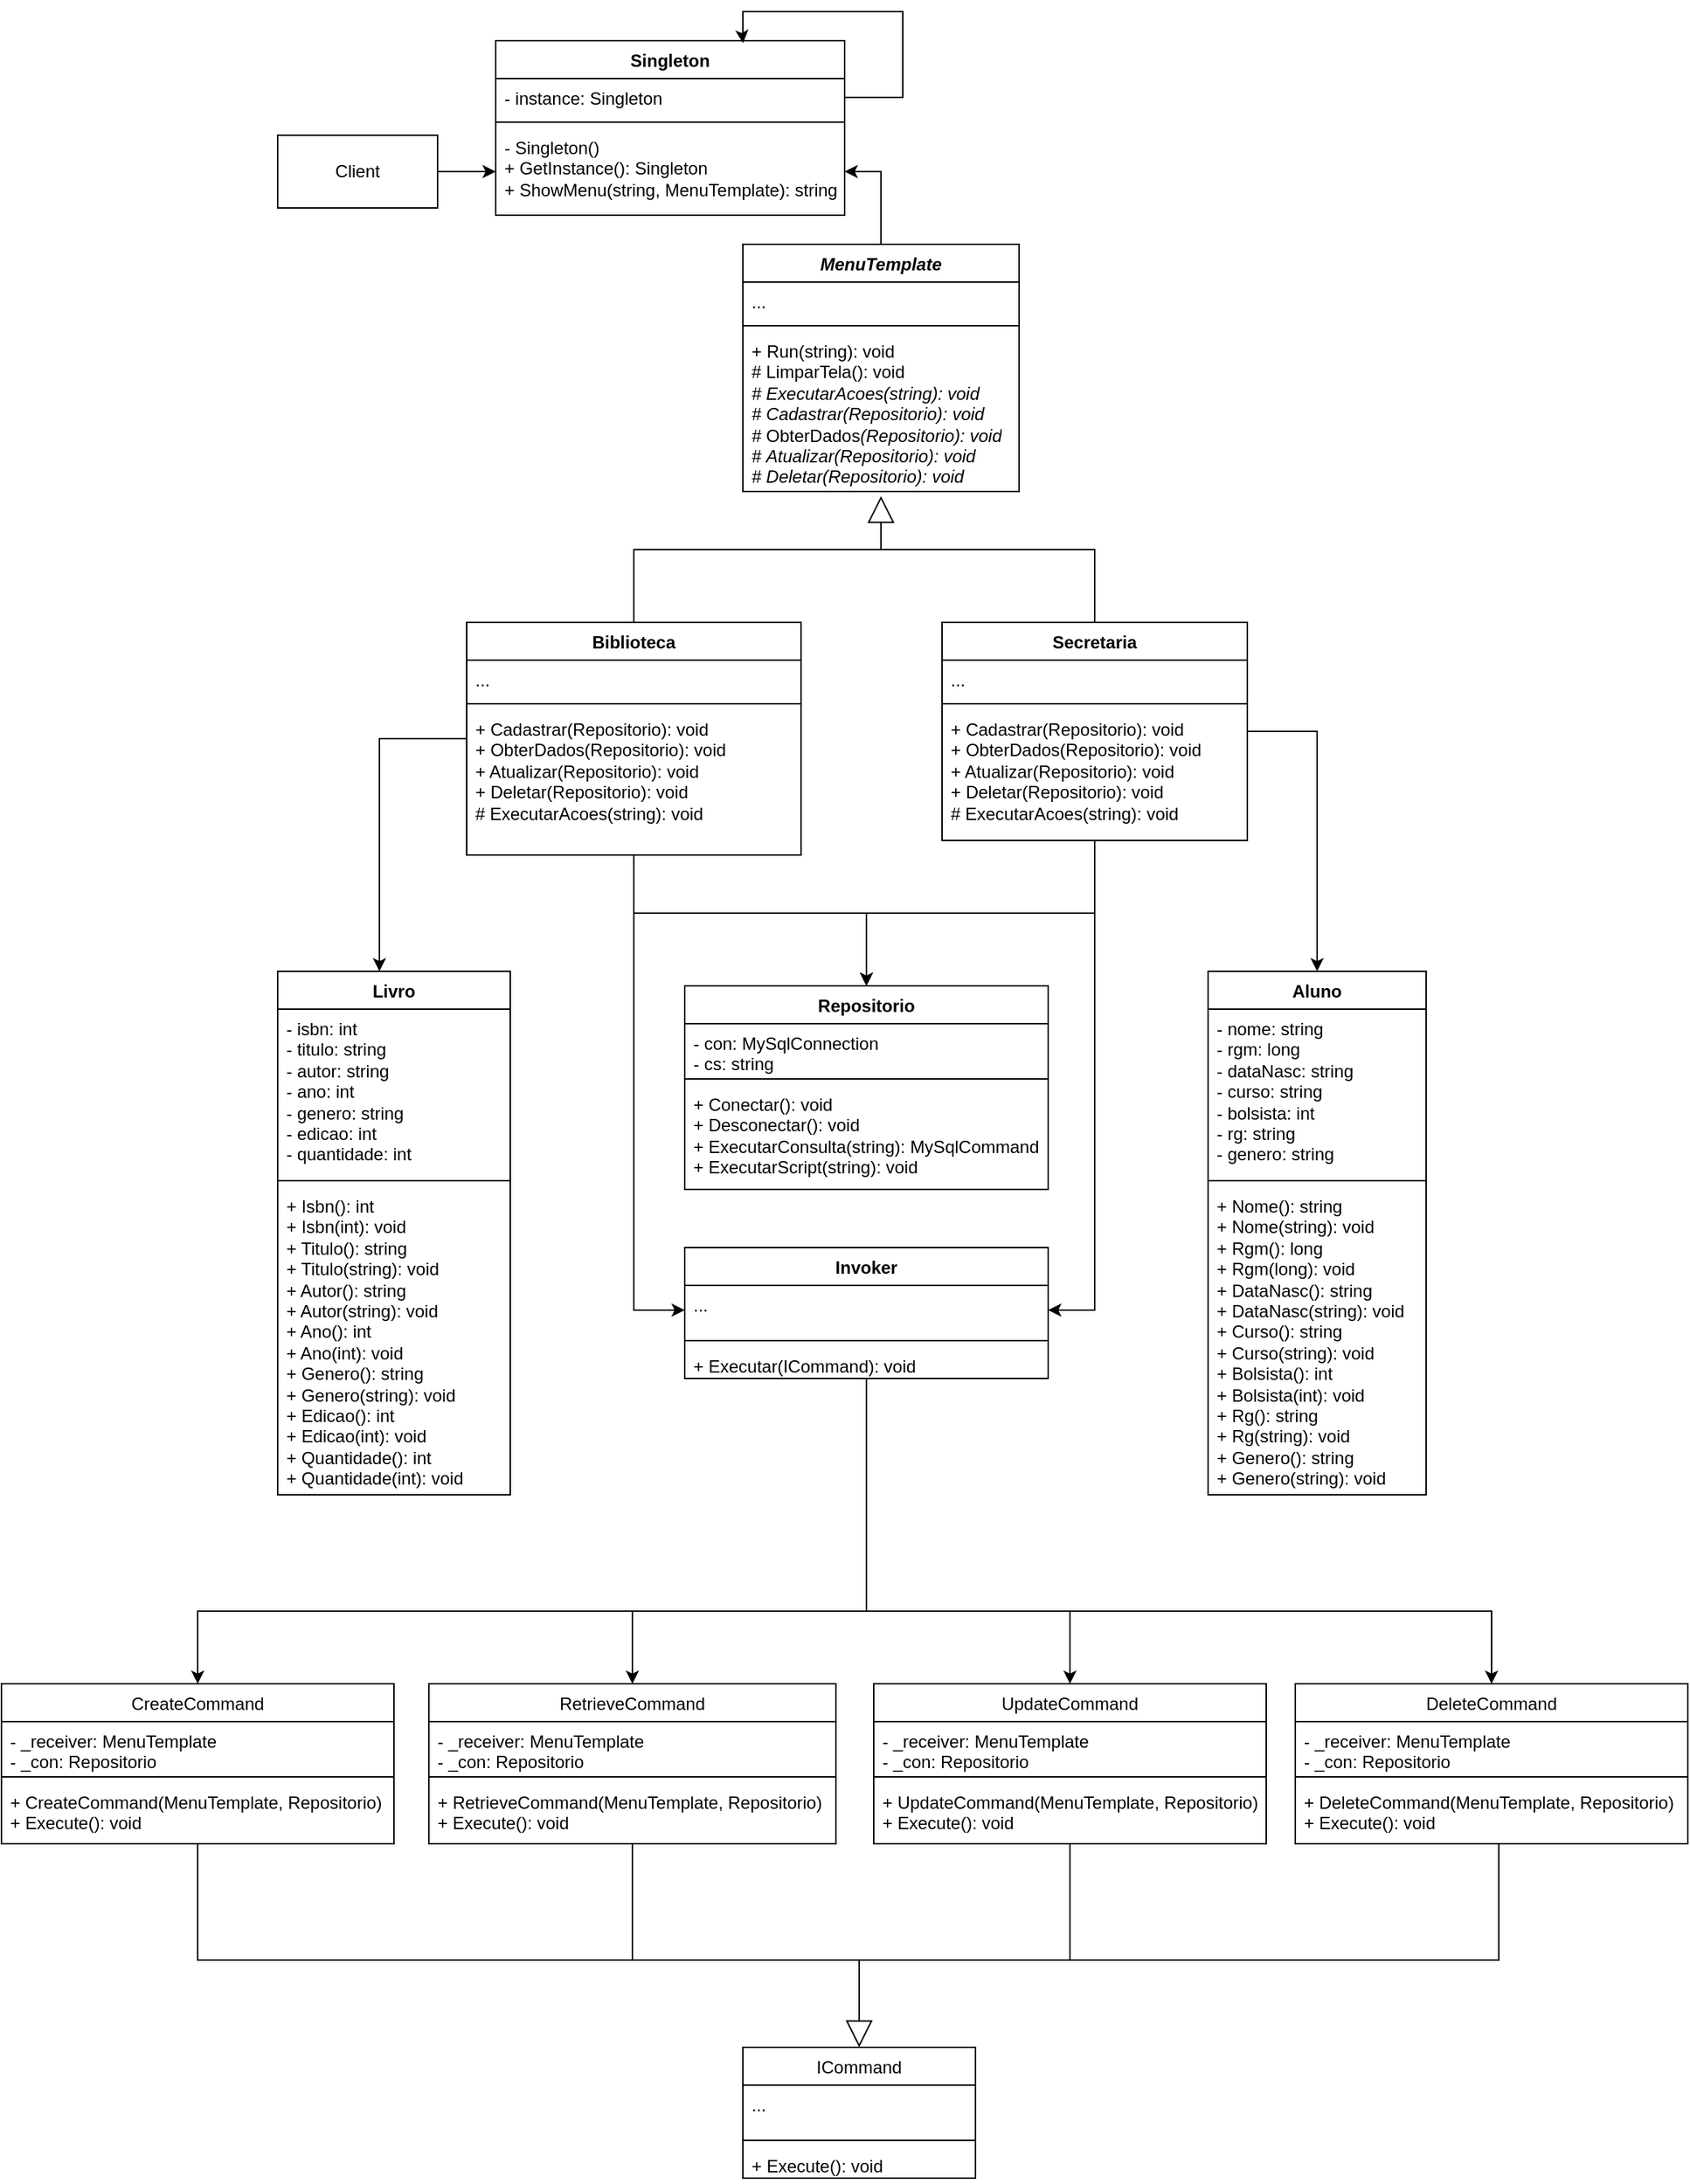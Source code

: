 <mxfile version="24.2.5" type="github">
  <diagram name="Página-1" id="m7eVMlrmM33D4-53V9Jl">
    <mxGraphModel dx="2427" dy="851" grid="1" gridSize="10" guides="1" tooltips="1" connect="1" arrows="1" fold="1" page="1" pageScale="1" pageWidth="827" pageHeight="1169" math="0" shadow="0">
      <root>
        <mxCell id="0" />
        <mxCell id="1" parent="0" />
        <mxCell id="jbsVPqTqM8B3IsOXwgra-6" value="Singleton" style="swimlane;fontStyle=1;align=center;verticalAlign=top;childLayout=stackLayout;horizontal=1;startSize=26;horizontalStack=0;resizeParent=1;resizeParentMax=0;resizeLast=0;collapsible=1;marginBottom=0;whiteSpace=wrap;html=1;" parent="1" vertex="1">
          <mxGeometry x="310" y="240" width="240" height="120" as="geometry" />
        </mxCell>
        <mxCell id="jbsVPqTqM8B3IsOXwgra-14" style="edgeStyle=orthogonalEdgeStyle;rounded=0;orthogonalLoop=1;jettySize=auto;html=1;exitX=1;exitY=0.5;exitDx=0;exitDy=0;entryX=0.709;entryY=0.014;entryDx=0;entryDy=0;entryPerimeter=0;" parent="jbsVPqTqM8B3IsOXwgra-6" source="jbsVPqTqM8B3IsOXwgra-7" target="jbsVPqTqM8B3IsOXwgra-6" edge="1">
          <mxGeometry relative="1" as="geometry">
            <mxPoint x="170" y="10" as="targetPoint" />
            <Array as="points">
              <mxPoint x="280" y="39" />
              <mxPoint x="280" y="-20" />
              <mxPoint x="170" y="-20" />
              <mxPoint x="170" />
            </Array>
          </mxGeometry>
        </mxCell>
        <mxCell id="jbsVPqTqM8B3IsOXwgra-7" value="- instance: Singleton" style="text;strokeColor=none;fillColor=none;align=left;verticalAlign=top;spacingLeft=4;spacingRight=4;overflow=hidden;rotatable=0;points=[[0,0.5],[1,0.5]];portConstraint=eastwest;whiteSpace=wrap;html=1;" parent="jbsVPqTqM8B3IsOXwgra-6" vertex="1">
          <mxGeometry y="26" width="240" height="26" as="geometry" />
        </mxCell>
        <mxCell id="jbsVPqTqM8B3IsOXwgra-8" value="" style="line;strokeWidth=1;fillColor=none;align=left;verticalAlign=middle;spacingTop=-1;spacingLeft=3;spacingRight=3;rotatable=0;labelPosition=right;points=[];portConstraint=eastwest;strokeColor=inherit;" parent="jbsVPqTqM8B3IsOXwgra-6" vertex="1">
          <mxGeometry y="52" width="240" height="8" as="geometry" />
        </mxCell>
        <mxCell id="jbsVPqTqM8B3IsOXwgra-9" value="&lt;div&gt;- Singleton()&lt;/div&gt;+ GetInstance(): Singleton&lt;div&gt;+ ShowMenu(string, MenuTemplate): string&lt;/div&gt;" style="text;strokeColor=none;fillColor=none;align=left;verticalAlign=top;spacingLeft=4;spacingRight=4;overflow=hidden;rotatable=0;points=[[0,0.5],[1,0.5]];portConstraint=eastwest;whiteSpace=wrap;html=1;" parent="jbsVPqTqM8B3IsOXwgra-6" vertex="1">
          <mxGeometry y="60" width="240" height="60" as="geometry" />
        </mxCell>
        <mxCell id="jbsVPqTqM8B3IsOXwgra-11" style="edgeStyle=orthogonalEdgeStyle;rounded=0;orthogonalLoop=1;jettySize=auto;html=1;entryX=0;entryY=0.5;entryDx=0;entryDy=0;" parent="1" source="jbsVPqTqM8B3IsOXwgra-10" target="jbsVPqTqM8B3IsOXwgra-9" edge="1">
          <mxGeometry relative="1" as="geometry" />
        </mxCell>
        <mxCell id="jbsVPqTqM8B3IsOXwgra-10" value="Client" style="html=1;whiteSpace=wrap;" parent="1" vertex="1">
          <mxGeometry x="160" y="305" width="110" height="50" as="geometry" />
        </mxCell>
        <mxCell id="jbsVPqTqM8B3IsOXwgra-57" style="edgeStyle=orthogonalEdgeStyle;rounded=0;orthogonalLoop=1;jettySize=auto;html=1;entryX=1;entryY=0.5;entryDx=0;entryDy=0;" parent="1" source="jbsVPqTqM8B3IsOXwgra-16" target="jbsVPqTqM8B3IsOXwgra-9" edge="1">
          <mxGeometry relative="1" as="geometry" />
        </mxCell>
        <mxCell id="jbsVPqTqM8B3IsOXwgra-16" value="&lt;i&gt;MenuTemplate&lt;/i&gt;" style="swimlane;fontStyle=1;align=center;verticalAlign=top;childLayout=stackLayout;horizontal=1;startSize=26;horizontalStack=0;resizeParent=1;resizeParentMax=0;resizeLast=0;collapsible=1;marginBottom=0;whiteSpace=wrap;html=1;" parent="1" vertex="1">
          <mxGeometry x="480" y="380" width="190" height="170" as="geometry" />
        </mxCell>
        <mxCell id="jbsVPqTqM8B3IsOXwgra-17" value="..." style="text;strokeColor=none;fillColor=none;align=left;verticalAlign=top;spacingLeft=4;spacingRight=4;overflow=hidden;rotatable=0;points=[[0,0.5],[1,0.5]];portConstraint=eastwest;whiteSpace=wrap;html=1;" parent="jbsVPqTqM8B3IsOXwgra-16" vertex="1">
          <mxGeometry y="26" width="190" height="26" as="geometry" />
        </mxCell>
        <mxCell id="jbsVPqTqM8B3IsOXwgra-18" value="" style="line;strokeWidth=1;fillColor=none;align=left;verticalAlign=middle;spacingTop=-1;spacingLeft=3;spacingRight=3;rotatable=0;labelPosition=right;points=[];portConstraint=eastwest;strokeColor=inherit;" parent="jbsVPqTqM8B3IsOXwgra-16" vertex="1">
          <mxGeometry y="52" width="190" height="8" as="geometry" />
        </mxCell>
        <mxCell id="jbsVPqTqM8B3IsOXwgra-19" value="+ Run(string): void&lt;div&gt;# LimparTela(): void&lt;/div&gt;&lt;div&gt;&lt;i&gt;#&lt;/i&gt; &lt;i&gt;ExecutarAcoes(string): void&lt;/i&gt;&lt;/div&gt;&lt;div&gt;&lt;i&gt;#&lt;/i&gt;&amp;nbsp;&lt;i&gt;Cadastrar(Repositorio): void&lt;/i&gt;&lt;i&gt;&lt;br&gt;&lt;/i&gt;&lt;/div&gt;&lt;div&gt;&lt;i&gt;#&lt;/i&gt;&amp;nbsp;ObterDados&lt;i&gt;(&lt;/i&gt;&lt;i&gt;Repositorio&lt;/i&gt;&lt;i&gt;): void&lt;/i&gt;&lt;i&gt;&lt;br&gt;&lt;/i&gt;&lt;/div&gt;&lt;div&gt;&lt;i&gt;#&lt;/i&gt;&amp;nbsp;&lt;i&gt;Atualizar(&lt;/i&gt;&lt;i&gt;Repositorio&lt;/i&gt;&lt;i&gt;): void&lt;/i&gt;&lt;i&gt;&lt;br&gt;&lt;/i&gt;&lt;/div&gt;&lt;div&gt;&lt;i&gt;#&lt;/i&gt;&amp;nbsp;&lt;i&gt;Deletar(&lt;/i&gt;&lt;i&gt;Repositorio&lt;/i&gt;&lt;i&gt;): void&lt;/i&gt;&lt;i&gt;&lt;br&gt;&lt;/i&gt;&lt;/div&gt;" style="text;strokeColor=none;fillColor=none;align=left;verticalAlign=top;spacingLeft=4;spacingRight=4;overflow=hidden;rotatable=0;points=[[0,0.5],[1,0.5]];portConstraint=eastwest;whiteSpace=wrap;html=1;" parent="jbsVPqTqM8B3IsOXwgra-16" vertex="1">
          <mxGeometry y="60" width="190" height="110" as="geometry" />
        </mxCell>
        <mxCell id="6xOHouKo2-n_l-Ya3LUc-6" style="edgeStyle=orthogonalEdgeStyle;rounded=0;orthogonalLoop=1;jettySize=auto;html=1;" edge="1" parent="1" source="jbsVPqTqM8B3IsOXwgra-20" target="jbsVPqTqM8B3IsOXwgra-44">
          <mxGeometry relative="1" as="geometry">
            <Array as="points">
              <mxPoint x="230" y="720" />
            </Array>
          </mxGeometry>
        </mxCell>
        <mxCell id="6xOHouKo2-n_l-Ya3LUc-22" style="edgeStyle=orthogonalEdgeStyle;rounded=0;orthogonalLoop=1;jettySize=auto;html=1;" edge="1" parent="1" source="jbsVPqTqM8B3IsOXwgra-20" target="6xOHouKo2-n_l-Ya3LUc-15">
          <mxGeometry relative="1" as="geometry" />
        </mxCell>
        <mxCell id="6xOHouKo2-n_l-Ya3LUc-51" style="edgeStyle=orthogonalEdgeStyle;rounded=0;orthogonalLoop=1;jettySize=auto;html=1;" edge="1" parent="1" source="jbsVPqTqM8B3IsOXwgra-20" target="6xOHouKo2-n_l-Ya3LUc-7">
          <mxGeometry relative="1" as="geometry">
            <Array as="points">
              <mxPoint x="405" y="840" />
              <mxPoint x="565" y="840" />
            </Array>
          </mxGeometry>
        </mxCell>
        <mxCell id="jbsVPqTqM8B3IsOXwgra-20" value="Biblioteca" style="swimlane;fontStyle=1;align=center;verticalAlign=top;childLayout=stackLayout;horizontal=1;startSize=26;horizontalStack=0;resizeParent=1;resizeParentMax=0;resizeLast=0;collapsible=1;marginBottom=0;whiteSpace=wrap;html=1;" parent="1" vertex="1">
          <mxGeometry x="290" y="640" width="230" height="160" as="geometry" />
        </mxCell>
        <mxCell id="jbsVPqTqM8B3IsOXwgra-21" value="..." style="text;strokeColor=none;fillColor=none;align=left;verticalAlign=top;spacingLeft=4;spacingRight=4;overflow=hidden;rotatable=0;points=[[0,0.5],[1,0.5]];portConstraint=eastwest;whiteSpace=wrap;html=1;" parent="jbsVPqTqM8B3IsOXwgra-20" vertex="1">
          <mxGeometry y="26" width="230" height="26" as="geometry" />
        </mxCell>
        <mxCell id="jbsVPqTqM8B3IsOXwgra-22" value="" style="line;strokeWidth=1;fillColor=none;align=left;verticalAlign=middle;spacingTop=-1;spacingLeft=3;spacingRight=3;rotatable=0;labelPosition=right;points=[];portConstraint=eastwest;strokeColor=inherit;" parent="jbsVPqTqM8B3IsOXwgra-20" vertex="1">
          <mxGeometry y="52" width="230" height="8" as="geometry" />
        </mxCell>
        <mxCell id="jbsVPqTqM8B3IsOXwgra-23" value="+ Cadastrar(Repositorio): void&lt;div&gt;+ ObterDados(Repositorio): void&lt;br&gt;&lt;/div&gt;&lt;div&gt;+ Atualizar(Repositorio): void&lt;br&gt;&lt;/div&gt;&lt;div&gt;+ Deletar(Repositorio): void&lt;br&gt;&lt;/div&gt;&lt;div&gt;# ExecutarAcoes(string): void&lt;/div&gt;" style="text;strokeColor=none;fillColor=none;align=left;verticalAlign=top;spacingLeft=4;spacingRight=4;overflow=hidden;rotatable=0;points=[[0,0.5],[1,0.5]];portConstraint=eastwest;whiteSpace=wrap;html=1;" parent="jbsVPqTqM8B3IsOXwgra-20" vertex="1">
          <mxGeometry y="60" width="230" height="100" as="geometry" />
        </mxCell>
        <mxCell id="6xOHouKo2-n_l-Ya3LUc-5" style="edgeStyle=orthogonalEdgeStyle;rounded=0;orthogonalLoop=1;jettySize=auto;html=1;" edge="1" parent="1" source="jbsVPqTqM8B3IsOXwgra-24" target="jbsVPqTqM8B3IsOXwgra-48">
          <mxGeometry relative="1" as="geometry">
            <Array as="points">
              <mxPoint x="875" y="715" />
            </Array>
          </mxGeometry>
        </mxCell>
        <mxCell id="6xOHouKo2-n_l-Ya3LUc-23" style="edgeStyle=orthogonalEdgeStyle;rounded=0;orthogonalLoop=1;jettySize=auto;html=1;" edge="1" parent="1" source="jbsVPqTqM8B3IsOXwgra-24" target="6xOHouKo2-n_l-Ya3LUc-15">
          <mxGeometry relative="1" as="geometry" />
        </mxCell>
        <mxCell id="6xOHouKo2-n_l-Ya3LUc-50" style="edgeStyle=orthogonalEdgeStyle;rounded=0;orthogonalLoop=1;jettySize=auto;html=1;" edge="1" parent="1" source="jbsVPqTqM8B3IsOXwgra-24" target="6xOHouKo2-n_l-Ya3LUc-7">
          <mxGeometry relative="1" as="geometry">
            <Array as="points">
              <mxPoint x="722" y="840" />
              <mxPoint x="565" y="840" />
            </Array>
          </mxGeometry>
        </mxCell>
        <mxCell id="jbsVPqTqM8B3IsOXwgra-24" value="Secretaria" style="swimlane;fontStyle=1;align=center;verticalAlign=top;childLayout=stackLayout;horizontal=1;startSize=26;horizontalStack=0;resizeParent=1;resizeParentMax=0;resizeLast=0;collapsible=1;marginBottom=0;whiteSpace=wrap;html=1;" parent="1" vertex="1">
          <mxGeometry x="617" y="640" width="210" height="150" as="geometry" />
        </mxCell>
        <mxCell id="jbsVPqTqM8B3IsOXwgra-25" value="..." style="text;strokeColor=none;fillColor=none;align=left;verticalAlign=top;spacingLeft=4;spacingRight=4;overflow=hidden;rotatable=0;points=[[0,0.5],[1,0.5]];portConstraint=eastwest;whiteSpace=wrap;html=1;" parent="jbsVPqTqM8B3IsOXwgra-24" vertex="1">
          <mxGeometry y="26" width="210" height="26" as="geometry" />
        </mxCell>
        <mxCell id="jbsVPqTqM8B3IsOXwgra-26" value="" style="line;strokeWidth=1;fillColor=none;align=left;verticalAlign=middle;spacingTop=-1;spacingLeft=3;spacingRight=3;rotatable=0;labelPosition=right;points=[];portConstraint=eastwest;strokeColor=inherit;" parent="jbsVPqTqM8B3IsOXwgra-24" vertex="1">
          <mxGeometry y="52" width="210" height="8" as="geometry" />
        </mxCell>
        <mxCell id="jbsVPqTqM8B3IsOXwgra-27" value="+ Cadastrar(Repositorio): void&lt;div&gt;+ ObterDados(Repositorio): void&lt;br&gt;&lt;/div&gt;&lt;div&gt;+ Atualizar(Repositorio): void&lt;br&gt;&lt;/div&gt;&lt;div&gt;+ Deletar(Repositorio): void&lt;br&gt;&lt;/div&gt;&lt;div&gt;# ExecutarAcoes(string): void&lt;br&gt;&lt;/div&gt;" style="text;strokeColor=none;fillColor=none;align=left;verticalAlign=top;spacingLeft=4;spacingRight=4;overflow=hidden;rotatable=0;points=[[0,0.5],[1,0.5]];portConstraint=eastwest;whiteSpace=wrap;html=1;" parent="jbsVPqTqM8B3IsOXwgra-24" vertex="1">
          <mxGeometry y="60" width="210" height="90" as="geometry" />
        </mxCell>
        <mxCell id="jbsVPqTqM8B3IsOXwgra-32" value="" style="endArrow=block;endSize=16;endFill=0;html=1;rounded=0;exitX=0.5;exitY=0;exitDx=0;exitDy=0;entryX=0.5;entryY=1.029;entryDx=0;entryDy=0;entryPerimeter=0;" parent="1" source="jbsVPqTqM8B3IsOXwgra-20" target="jbsVPqTqM8B3IsOXwgra-19" edge="1">
          <mxGeometry x="0.607" y="-43" width="160" relative="1" as="geometry">
            <mxPoint x="470" y="610" as="sourcePoint" />
            <mxPoint x="580" y="580" as="targetPoint" />
            <Array as="points">
              <mxPoint x="405" y="590" />
              <mxPoint x="575" y="590" />
            </Array>
            <mxPoint as="offset" />
          </mxGeometry>
        </mxCell>
        <mxCell id="jbsVPqTqM8B3IsOXwgra-39" value="" style="endArrow=none;html=1;edgeStyle=orthogonalEdgeStyle;rounded=0;entryX=0.5;entryY=0;entryDx=0;entryDy=0;" parent="1" target="jbsVPqTqM8B3IsOXwgra-24" edge="1">
          <mxGeometry relative="1" as="geometry">
            <mxPoint x="560" y="590" as="sourcePoint" />
            <mxPoint x="737" y="585" as="targetPoint" />
            <Array as="points">
              <mxPoint x="722" y="590" />
            </Array>
          </mxGeometry>
        </mxCell>
        <mxCell id="jbsVPqTqM8B3IsOXwgra-44" value="Livro" style="swimlane;fontStyle=1;align=center;verticalAlign=top;childLayout=stackLayout;horizontal=1;startSize=26;horizontalStack=0;resizeParent=1;resizeParentMax=0;resizeLast=0;collapsible=1;marginBottom=0;whiteSpace=wrap;html=1;" parent="1" vertex="1">
          <mxGeometry x="160" y="880" width="160" height="360" as="geometry" />
        </mxCell>
        <mxCell id="jbsVPqTqM8B3IsOXwgra-45" value="- isbn: int&lt;div&gt;- titulo: string&lt;br&gt;&lt;/div&gt;&lt;div&gt;- autor: string&lt;br&gt;&lt;/div&gt;&lt;div&gt;- ano: int&lt;br&gt;&lt;/div&gt;&lt;div&gt;- genero: string&lt;br&gt;&lt;/div&gt;&lt;div&gt;- edicao: int&lt;br&gt;&lt;/div&gt;&lt;div&gt;- quantidade: int&lt;br&gt;&lt;/div&gt;" style="text;strokeColor=none;fillColor=none;align=left;verticalAlign=top;spacingLeft=4;spacingRight=4;overflow=hidden;rotatable=0;points=[[0,0.5],[1,0.5]];portConstraint=eastwest;whiteSpace=wrap;html=1;" parent="jbsVPqTqM8B3IsOXwgra-44" vertex="1">
          <mxGeometry y="26" width="160" height="114" as="geometry" />
        </mxCell>
        <mxCell id="jbsVPqTqM8B3IsOXwgra-46" value="" style="line;strokeWidth=1;fillColor=none;align=left;verticalAlign=middle;spacingTop=-1;spacingLeft=3;spacingRight=3;rotatable=0;labelPosition=right;points=[];portConstraint=eastwest;strokeColor=inherit;" parent="jbsVPqTqM8B3IsOXwgra-44" vertex="1">
          <mxGeometry y="140" width="160" height="8" as="geometry" />
        </mxCell>
        <mxCell id="jbsVPqTqM8B3IsOXwgra-47" value="+ Isbn(): int&lt;br&gt;+ Isbn(int): void&lt;div&gt;+ Titulo(): string&lt;br&gt;+ Titulo(string): void&lt;br&gt;&lt;/div&gt;&lt;div&gt;+ Autor(): string&lt;br&gt;+ Autor(string): void&lt;br&gt;&lt;/div&gt;&lt;div&gt;+ Ano(): int&lt;br&gt;+ Ano(int): void&lt;br&gt;&lt;/div&gt;&lt;div&gt;+ Genero(): string&lt;br&gt;+ Genero(string): void&lt;br&gt;&lt;/div&gt;&lt;div&gt;+ Edicao(): int&lt;br&gt;+ Edicao(int): void&lt;br&gt;&lt;/div&gt;&lt;div&gt;+ Quantidade(): int&lt;br&gt;+ Quantidade(int): void&lt;br&gt;&lt;/div&gt;" style="text;strokeColor=none;fillColor=none;align=left;verticalAlign=top;spacingLeft=4;spacingRight=4;overflow=hidden;rotatable=0;points=[[0,0.5],[1,0.5]];portConstraint=eastwest;whiteSpace=wrap;html=1;" parent="jbsVPqTqM8B3IsOXwgra-44" vertex="1">
          <mxGeometry y="148" width="160" height="212" as="geometry" />
        </mxCell>
        <mxCell id="jbsVPqTqM8B3IsOXwgra-48" value="Aluno" style="swimlane;fontStyle=1;align=center;verticalAlign=top;childLayout=stackLayout;horizontal=1;startSize=26;horizontalStack=0;resizeParent=1;resizeParentMax=0;resizeLast=0;collapsible=1;marginBottom=0;whiteSpace=wrap;html=1;" parent="1" vertex="1">
          <mxGeometry x="800" y="880" width="150" height="360" as="geometry" />
        </mxCell>
        <mxCell id="jbsVPqTqM8B3IsOXwgra-49" value="- nome: string&lt;div&gt;- rgm: long&lt;br&gt;&lt;/div&gt;&lt;div&gt;- dataNasc: string&lt;br&gt;&lt;/div&gt;&lt;div&gt;- curso: string&lt;br&gt;&lt;/div&gt;&lt;div&gt;- bolsista: int&lt;br&gt;&lt;/div&gt;&lt;div&gt;- rg: string&lt;br&gt;&lt;/div&gt;&lt;div&gt;- genero: string&lt;/div&gt;" style="text;strokeColor=none;fillColor=none;align=left;verticalAlign=top;spacingLeft=4;spacingRight=4;overflow=hidden;rotatable=0;points=[[0,0.5],[1,0.5]];portConstraint=eastwest;whiteSpace=wrap;html=1;" parent="jbsVPqTqM8B3IsOXwgra-48" vertex="1">
          <mxGeometry y="26" width="150" height="114" as="geometry" />
        </mxCell>
        <mxCell id="jbsVPqTqM8B3IsOXwgra-50" value="" style="line;strokeWidth=1;fillColor=none;align=left;verticalAlign=middle;spacingTop=-1;spacingLeft=3;spacingRight=3;rotatable=0;labelPosition=right;points=[];portConstraint=eastwest;strokeColor=inherit;" parent="jbsVPqTqM8B3IsOXwgra-48" vertex="1">
          <mxGeometry y="140" width="150" height="8" as="geometry" />
        </mxCell>
        <mxCell id="jbsVPqTqM8B3IsOXwgra-51" value="+ Nome(): string&lt;br&gt;+ Nome(string): void&lt;div&gt;+ Rgm(): long&lt;br&gt;+ Rgm(long): void&lt;br&gt;&lt;/div&gt;&lt;div&gt;+ DataNasc(): string&lt;br&gt;+ DataNasc(string): void&lt;br&gt;&lt;/div&gt;&lt;div&gt;+ Curso(): string&lt;br&gt;+ Curso(string): void&lt;br&gt;&lt;/div&gt;&lt;div&gt;+ Bolsista(): int&lt;br&gt;+ Bolsista(int): void&lt;br&gt;&lt;/div&gt;&lt;div&gt;+ Rg(): string&lt;br&gt;+ Rg(string): void&lt;br&gt;&lt;/div&gt;&lt;div&gt;+ Genero(): string&lt;br&gt;+ Genero(string): void&lt;/div&gt;" style="text;strokeColor=none;fillColor=none;align=left;verticalAlign=top;spacingLeft=4;spacingRight=4;overflow=hidden;rotatable=0;points=[[0,0.5],[1,0.5]];portConstraint=eastwest;whiteSpace=wrap;html=1;" parent="jbsVPqTqM8B3IsOXwgra-48" vertex="1">
          <mxGeometry y="148" width="150" height="212" as="geometry" />
        </mxCell>
        <mxCell id="6xOHouKo2-n_l-Ya3LUc-7" value="Repositorio" style="swimlane;fontStyle=1;align=center;verticalAlign=top;childLayout=stackLayout;horizontal=1;startSize=26;horizontalStack=0;resizeParent=1;resizeParentMax=0;resizeLast=0;collapsible=1;marginBottom=0;whiteSpace=wrap;html=1;" vertex="1" parent="1">
          <mxGeometry x="440" y="890" width="250" height="140" as="geometry" />
        </mxCell>
        <mxCell id="6xOHouKo2-n_l-Ya3LUc-8" value="- con: MySqlConnection&lt;div&gt;- cs: string&lt;/div&gt;&lt;div&gt;&lt;br&gt;&lt;/div&gt;" style="text;strokeColor=none;fillColor=none;align=left;verticalAlign=top;spacingLeft=4;spacingRight=4;overflow=hidden;rotatable=0;points=[[0,0.5],[1,0.5]];portConstraint=eastwest;whiteSpace=wrap;html=1;" vertex="1" parent="6xOHouKo2-n_l-Ya3LUc-7">
          <mxGeometry y="26" width="250" height="34" as="geometry" />
        </mxCell>
        <mxCell id="6xOHouKo2-n_l-Ya3LUc-9" value="" style="line;strokeWidth=1;fillColor=none;align=left;verticalAlign=middle;spacingTop=-1;spacingLeft=3;spacingRight=3;rotatable=0;labelPosition=right;points=[];portConstraint=eastwest;strokeColor=inherit;" vertex="1" parent="6xOHouKo2-n_l-Ya3LUc-7">
          <mxGeometry y="60" width="250" height="8" as="geometry" />
        </mxCell>
        <mxCell id="6xOHouKo2-n_l-Ya3LUc-10" value="+ Conectar(): void&lt;div&gt;+ Desconectar(): void&lt;br&gt;&lt;/div&gt;&lt;div&gt;+ ExecutarConsulta(string): MySqlCommand&lt;br&gt;&lt;/div&gt;&lt;div&gt;+ ExecutarScript(string): void&lt;/div&gt;" style="text;strokeColor=none;fillColor=none;align=left;verticalAlign=top;spacingLeft=4;spacingRight=4;overflow=hidden;rotatable=0;points=[[0,0.5],[1,0.5]];portConstraint=eastwest;whiteSpace=wrap;html=1;" vertex="1" parent="6xOHouKo2-n_l-Ya3LUc-7">
          <mxGeometry y="68" width="250" height="72" as="geometry" />
        </mxCell>
        <mxCell id="6xOHouKo2-n_l-Ya3LUc-46" style="edgeStyle=orthogonalEdgeStyle;rounded=0;orthogonalLoop=1;jettySize=auto;html=1;" edge="1" parent="1" source="6xOHouKo2-n_l-Ya3LUc-14" target="6xOHouKo2-n_l-Ya3LUc-24">
          <mxGeometry relative="1" as="geometry">
            <Array as="points">
              <mxPoint x="565" y="1320" />
              <mxPoint x="105" y="1320" />
            </Array>
          </mxGeometry>
        </mxCell>
        <mxCell id="6xOHouKo2-n_l-Ya3LUc-47" style="edgeStyle=orthogonalEdgeStyle;rounded=0;orthogonalLoop=1;jettySize=auto;html=1;" edge="1" parent="1" source="6xOHouKo2-n_l-Ya3LUc-14" target="6xOHouKo2-n_l-Ya3LUc-28">
          <mxGeometry relative="1" as="geometry">
            <Array as="points">
              <mxPoint x="565" y="1320" />
              <mxPoint x="404" y="1320" />
            </Array>
          </mxGeometry>
        </mxCell>
        <mxCell id="6xOHouKo2-n_l-Ya3LUc-48" style="edgeStyle=orthogonalEdgeStyle;rounded=0;orthogonalLoop=1;jettySize=auto;html=1;" edge="1" parent="1" source="6xOHouKo2-n_l-Ya3LUc-14" target="6xOHouKo2-n_l-Ya3LUc-32">
          <mxGeometry relative="1" as="geometry">
            <Array as="points">
              <mxPoint x="565" y="1320" />
              <mxPoint x="705" y="1320" />
            </Array>
          </mxGeometry>
        </mxCell>
        <mxCell id="6xOHouKo2-n_l-Ya3LUc-49" style="edgeStyle=orthogonalEdgeStyle;rounded=0;orthogonalLoop=1;jettySize=auto;html=1;" edge="1" parent="1" source="6xOHouKo2-n_l-Ya3LUc-14" target="6xOHouKo2-n_l-Ya3LUc-36">
          <mxGeometry relative="1" as="geometry">
            <Array as="points">
              <mxPoint x="565" y="1320" />
              <mxPoint x="995" y="1320" />
            </Array>
          </mxGeometry>
        </mxCell>
        <mxCell id="6xOHouKo2-n_l-Ya3LUc-14" value="Invoker" style="swimlane;fontStyle=1;align=center;verticalAlign=top;childLayout=stackLayout;horizontal=1;startSize=26;horizontalStack=0;resizeParent=1;resizeParentMax=0;resizeLast=0;collapsible=1;marginBottom=0;whiteSpace=wrap;html=1;" vertex="1" parent="1">
          <mxGeometry x="440" y="1070" width="250" height="90" as="geometry" />
        </mxCell>
        <mxCell id="6xOHouKo2-n_l-Ya3LUc-15" value="..." style="text;strokeColor=none;fillColor=none;align=left;verticalAlign=top;spacingLeft=4;spacingRight=4;overflow=hidden;rotatable=0;points=[[0,0.5],[1,0.5]];portConstraint=eastwest;whiteSpace=wrap;html=1;" vertex="1" parent="6xOHouKo2-n_l-Ya3LUc-14">
          <mxGeometry y="26" width="250" height="34" as="geometry" />
        </mxCell>
        <mxCell id="6xOHouKo2-n_l-Ya3LUc-16" value="" style="line;strokeWidth=1;fillColor=none;align=left;verticalAlign=middle;spacingTop=-1;spacingLeft=3;spacingRight=3;rotatable=0;labelPosition=right;points=[];portConstraint=eastwest;strokeColor=inherit;" vertex="1" parent="6xOHouKo2-n_l-Ya3LUc-14">
          <mxGeometry y="60" width="250" height="8" as="geometry" />
        </mxCell>
        <mxCell id="6xOHouKo2-n_l-Ya3LUc-17" value="+ Executar(ICommand): void" style="text;strokeColor=none;fillColor=none;align=left;verticalAlign=top;spacingLeft=4;spacingRight=4;overflow=hidden;rotatable=0;points=[[0,0.5],[1,0.5]];portConstraint=eastwest;whiteSpace=wrap;html=1;" vertex="1" parent="6xOHouKo2-n_l-Ya3LUc-14">
          <mxGeometry y="68" width="250" height="22" as="geometry" />
        </mxCell>
        <mxCell id="6xOHouKo2-n_l-Ya3LUc-24" value="&lt;span style=&quot;font-weight: 400; text-align: left;&quot;&gt;CreateCommand&lt;/span&gt;" style="swimlane;fontStyle=1;align=center;verticalAlign=top;childLayout=stackLayout;horizontal=1;startSize=26;horizontalStack=0;resizeParent=1;resizeParentMax=0;resizeLast=0;collapsible=1;marginBottom=0;whiteSpace=wrap;html=1;" vertex="1" parent="1">
          <mxGeometry x="-30" y="1370" width="270" height="110" as="geometry" />
        </mxCell>
        <mxCell id="6xOHouKo2-n_l-Ya3LUc-25" value="&lt;div&gt;-&amp;nbsp;_receiver: MenuTemplate&lt;/div&gt;&lt;div&gt;- _con: Repositorio&lt;/div&gt;" style="text;strokeColor=none;fillColor=none;align=left;verticalAlign=top;spacingLeft=4;spacingRight=4;overflow=hidden;rotatable=0;points=[[0,0.5],[1,0.5]];portConstraint=eastwest;whiteSpace=wrap;html=1;" vertex="1" parent="6xOHouKo2-n_l-Ya3LUc-24">
          <mxGeometry y="26" width="270" height="34" as="geometry" />
        </mxCell>
        <mxCell id="6xOHouKo2-n_l-Ya3LUc-26" value="" style="line;strokeWidth=1;fillColor=none;align=left;verticalAlign=middle;spacingTop=-1;spacingLeft=3;spacingRight=3;rotatable=0;labelPosition=right;points=[];portConstraint=eastwest;strokeColor=inherit;" vertex="1" parent="6xOHouKo2-n_l-Ya3LUc-24">
          <mxGeometry y="60" width="270" height="8" as="geometry" />
        </mxCell>
        <mxCell id="6xOHouKo2-n_l-Ya3LUc-27" value="+ CreateCommand(MenuTemplate, Repositorio)&lt;div&gt;+ Execute(): void&lt;/div&gt;" style="text;strokeColor=none;fillColor=none;align=left;verticalAlign=top;spacingLeft=4;spacingRight=4;overflow=hidden;rotatable=0;points=[[0,0.5],[1,0.5]];portConstraint=eastwest;whiteSpace=wrap;html=1;" vertex="1" parent="6xOHouKo2-n_l-Ya3LUc-24">
          <mxGeometry y="68" width="270" height="42" as="geometry" />
        </mxCell>
        <mxCell id="6xOHouKo2-n_l-Ya3LUc-52" style="edgeStyle=orthogonalEdgeStyle;rounded=0;orthogonalLoop=1;jettySize=auto;html=1;endArrow=none;endFill=0;" edge="1" parent="1" source="6xOHouKo2-n_l-Ya3LUc-28">
          <mxGeometry relative="1" as="geometry">
            <mxPoint x="404.0" y="1560" as="targetPoint" />
          </mxGeometry>
        </mxCell>
        <mxCell id="6xOHouKo2-n_l-Ya3LUc-28" value="&lt;span style=&quot;font-weight: 400; text-align: left;&quot;&gt;RetrieveCommand&lt;/span&gt;" style="swimlane;fontStyle=1;align=center;verticalAlign=top;childLayout=stackLayout;horizontal=1;startSize=26;horizontalStack=0;resizeParent=1;resizeParentMax=0;resizeLast=0;collapsible=1;marginBottom=0;whiteSpace=wrap;html=1;" vertex="1" parent="1">
          <mxGeometry x="264" y="1370" width="280" height="110" as="geometry" />
        </mxCell>
        <mxCell id="6xOHouKo2-n_l-Ya3LUc-29" value="&lt;div&gt;-&amp;nbsp;_receiver: MenuTemplate&lt;/div&gt;&lt;div&gt;- _con: Repositorio&lt;/div&gt;" style="text;strokeColor=none;fillColor=none;align=left;verticalAlign=top;spacingLeft=4;spacingRight=4;overflow=hidden;rotatable=0;points=[[0,0.5],[1,0.5]];portConstraint=eastwest;whiteSpace=wrap;html=1;" vertex="1" parent="6xOHouKo2-n_l-Ya3LUc-28">
          <mxGeometry y="26" width="280" height="34" as="geometry" />
        </mxCell>
        <mxCell id="6xOHouKo2-n_l-Ya3LUc-30" value="" style="line;strokeWidth=1;fillColor=none;align=left;verticalAlign=middle;spacingTop=-1;spacingLeft=3;spacingRight=3;rotatable=0;labelPosition=right;points=[];portConstraint=eastwest;strokeColor=inherit;" vertex="1" parent="6xOHouKo2-n_l-Ya3LUc-28">
          <mxGeometry y="60" width="280" height="8" as="geometry" />
        </mxCell>
        <mxCell id="6xOHouKo2-n_l-Ya3LUc-31" value="+ RetrieveCommand(MenuTemplate, Repositorio)&lt;div&gt;+ Execute(): void&lt;/div&gt;" style="text;strokeColor=none;fillColor=none;align=left;verticalAlign=top;spacingLeft=4;spacingRight=4;overflow=hidden;rotatable=0;points=[[0,0.5],[1,0.5]];portConstraint=eastwest;whiteSpace=wrap;html=1;" vertex="1" parent="6xOHouKo2-n_l-Ya3LUc-28">
          <mxGeometry y="68" width="280" height="42" as="geometry" />
        </mxCell>
        <mxCell id="6xOHouKo2-n_l-Ya3LUc-53" style="edgeStyle=orthogonalEdgeStyle;rounded=0;orthogonalLoop=1;jettySize=auto;html=1;endArrow=none;endFill=0;" edge="1" parent="1" source="6xOHouKo2-n_l-Ya3LUc-32">
          <mxGeometry relative="1" as="geometry">
            <mxPoint x="560" y="1570" as="targetPoint" />
            <Array as="points">
              <mxPoint x="705" y="1560" />
              <mxPoint x="560" y="1560" />
            </Array>
          </mxGeometry>
        </mxCell>
        <mxCell id="6xOHouKo2-n_l-Ya3LUc-32" value="&lt;span style=&quot;font-weight: 400; text-align: left;&quot;&gt;UpdateCommand&lt;/span&gt;" style="swimlane;fontStyle=1;align=center;verticalAlign=top;childLayout=stackLayout;horizontal=1;startSize=26;horizontalStack=0;resizeParent=1;resizeParentMax=0;resizeLast=0;collapsible=1;marginBottom=0;whiteSpace=wrap;html=1;" vertex="1" parent="1">
          <mxGeometry x="570" y="1370" width="270" height="110" as="geometry" />
        </mxCell>
        <mxCell id="6xOHouKo2-n_l-Ya3LUc-33" value="&lt;div&gt;-&amp;nbsp;_receiver: MenuTemplate&lt;/div&gt;&lt;div&gt;- _con: Repositorio&lt;/div&gt;" style="text;strokeColor=none;fillColor=none;align=left;verticalAlign=top;spacingLeft=4;spacingRight=4;overflow=hidden;rotatable=0;points=[[0,0.5],[1,0.5]];portConstraint=eastwest;whiteSpace=wrap;html=1;" vertex="1" parent="6xOHouKo2-n_l-Ya3LUc-32">
          <mxGeometry y="26" width="270" height="34" as="geometry" />
        </mxCell>
        <mxCell id="6xOHouKo2-n_l-Ya3LUc-34" value="" style="line;strokeWidth=1;fillColor=none;align=left;verticalAlign=middle;spacingTop=-1;spacingLeft=3;spacingRight=3;rotatable=0;labelPosition=right;points=[];portConstraint=eastwest;strokeColor=inherit;" vertex="1" parent="6xOHouKo2-n_l-Ya3LUc-32">
          <mxGeometry y="60" width="270" height="8" as="geometry" />
        </mxCell>
        <mxCell id="6xOHouKo2-n_l-Ya3LUc-35" value="+ UpdateCommand(MenuTemplate, Repositorio)&lt;div&gt;+ Execute(): void&lt;/div&gt;" style="text;strokeColor=none;fillColor=none;align=left;verticalAlign=top;spacingLeft=4;spacingRight=4;overflow=hidden;rotatable=0;points=[[0,0.5],[1,0.5]];portConstraint=eastwest;whiteSpace=wrap;html=1;" vertex="1" parent="6xOHouKo2-n_l-Ya3LUc-32">
          <mxGeometry y="68" width="270" height="42" as="geometry" />
        </mxCell>
        <mxCell id="6xOHouKo2-n_l-Ya3LUc-54" style="edgeStyle=orthogonalEdgeStyle;rounded=0;orthogonalLoop=1;jettySize=auto;html=1;endArrow=none;endFill=0;" edge="1" parent="1" source="6xOHouKo2-n_l-Ya3LUc-36">
          <mxGeometry relative="1" as="geometry">
            <mxPoint x="680" y="1560" as="targetPoint" />
            <Array as="points">
              <mxPoint x="1000" y="1560" />
            </Array>
          </mxGeometry>
        </mxCell>
        <mxCell id="6xOHouKo2-n_l-Ya3LUc-36" value="&lt;span style=&quot;font-weight: 400; text-align: left;&quot;&gt;DeleteCommand&lt;/span&gt;" style="swimlane;fontStyle=1;align=center;verticalAlign=top;childLayout=stackLayout;horizontal=1;startSize=26;horizontalStack=0;resizeParent=1;resizeParentMax=0;resizeLast=0;collapsible=1;marginBottom=0;whiteSpace=wrap;html=1;" vertex="1" parent="1">
          <mxGeometry x="860" y="1370" width="270" height="110" as="geometry" />
        </mxCell>
        <mxCell id="6xOHouKo2-n_l-Ya3LUc-37" value="&lt;div&gt;-&amp;nbsp;_receiver: MenuTemplate&lt;/div&gt;&lt;div&gt;- _con: Repositorio&lt;/div&gt;" style="text;strokeColor=none;fillColor=none;align=left;verticalAlign=top;spacingLeft=4;spacingRight=4;overflow=hidden;rotatable=0;points=[[0,0.5],[1,0.5]];portConstraint=eastwest;whiteSpace=wrap;html=1;" vertex="1" parent="6xOHouKo2-n_l-Ya3LUc-36">
          <mxGeometry y="26" width="270" height="34" as="geometry" />
        </mxCell>
        <mxCell id="6xOHouKo2-n_l-Ya3LUc-38" value="" style="line;strokeWidth=1;fillColor=none;align=left;verticalAlign=middle;spacingTop=-1;spacingLeft=3;spacingRight=3;rotatable=0;labelPosition=right;points=[];portConstraint=eastwest;strokeColor=inherit;" vertex="1" parent="6xOHouKo2-n_l-Ya3LUc-36">
          <mxGeometry y="60" width="270" height="8" as="geometry" />
        </mxCell>
        <mxCell id="6xOHouKo2-n_l-Ya3LUc-39" value="+ DeleteCommand(MenuTemplate, Repositorio)&lt;div&gt;+ Execute(): void&lt;/div&gt;" style="text;strokeColor=none;fillColor=none;align=left;verticalAlign=top;spacingLeft=4;spacingRight=4;overflow=hidden;rotatable=0;points=[[0,0.5],[1,0.5]];portConstraint=eastwest;whiteSpace=wrap;html=1;" vertex="1" parent="6xOHouKo2-n_l-Ya3LUc-36">
          <mxGeometry y="68" width="270" height="42" as="geometry" />
        </mxCell>
        <mxCell id="6xOHouKo2-n_l-Ya3LUc-41" value="&lt;span style=&quot;font-weight: 400; text-align: left;&quot;&gt;ICommand&lt;/span&gt;" style="swimlane;fontStyle=1;align=center;verticalAlign=top;childLayout=stackLayout;horizontal=1;startSize=26;horizontalStack=0;resizeParent=1;resizeParentMax=0;resizeLast=0;collapsible=1;marginBottom=0;whiteSpace=wrap;html=1;" vertex="1" parent="1">
          <mxGeometry x="480" y="1620" width="160" height="90" as="geometry" />
        </mxCell>
        <mxCell id="6xOHouKo2-n_l-Ya3LUc-42" value="&lt;div&gt;...&lt;/div&gt;" style="text;strokeColor=none;fillColor=none;align=left;verticalAlign=top;spacingLeft=4;spacingRight=4;overflow=hidden;rotatable=0;points=[[0,0.5],[1,0.5]];portConstraint=eastwest;whiteSpace=wrap;html=1;" vertex="1" parent="6xOHouKo2-n_l-Ya3LUc-41">
          <mxGeometry y="26" width="160" height="34" as="geometry" />
        </mxCell>
        <mxCell id="6xOHouKo2-n_l-Ya3LUc-43" value="" style="line;strokeWidth=1;fillColor=none;align=left;verticalAlign=middle;spacingTop=-1;spacingLeft=3;spacingRight=3;rotatable=0;labelPosition=right;points=[];portConstraint=eastwest;strokeColor=inherit;" vertex="1" parent="6xOHouKo2-n_l-Ya3LUc-41">
          <mxGeometry y="60" width="160" height="8" as="geometry" />
        </mxCell>
        <mxCell id="6xOHouKo2-n_l-Ya3LUc-44" value="&lt;div&gt;+ Execute(): void&lt;/div&gt;" style="text;strokeColor=none;fillColor=none;align=left;verticalAlign=top;spacingLeft=4;spacingRight=4;overflow=hidden;rotatable=0;points=[[0,0.5],[1,0.5]];portConstraint=eastwest;whiteSpace=wrap;html=1;" vertex="1" parent="6xOHouKo2-n_l-Ya3LUc-41">
          <mxGeometry y="68" width="160" height="22" as="geometry" />
        </mxCell>
        <mxCell id="6xOHouKo2-n_l-Ya3LUc-45" value="" style="endArrow=block;endSize=16;endFill=0;html=1;rounded=0;entryX=0.5;entryY=0;entryDx=0;entryDy=0;" edge="1" parent="1" source="6xOHouKo2-n_l-Ya3LUc-24" target="6xOHouKo2-n_l-Ya3LUc-41">
          <mxGeometry width="160" relative="1" as="geometry">
            <mxPoint x="80" y="1550" as="sourcePoint" />
            <mxPoint x="560" y="1590" as="targetPoint" />
            <Array as="points">
              <mxPoint x="105" y="1560" />
              <mxPoint x="560" y="1560" />
            </Array>
          </mxGeometry>
        </mxCell>
      </root>
    </mxGraphModel>
  </diagram>
</mxfile>
